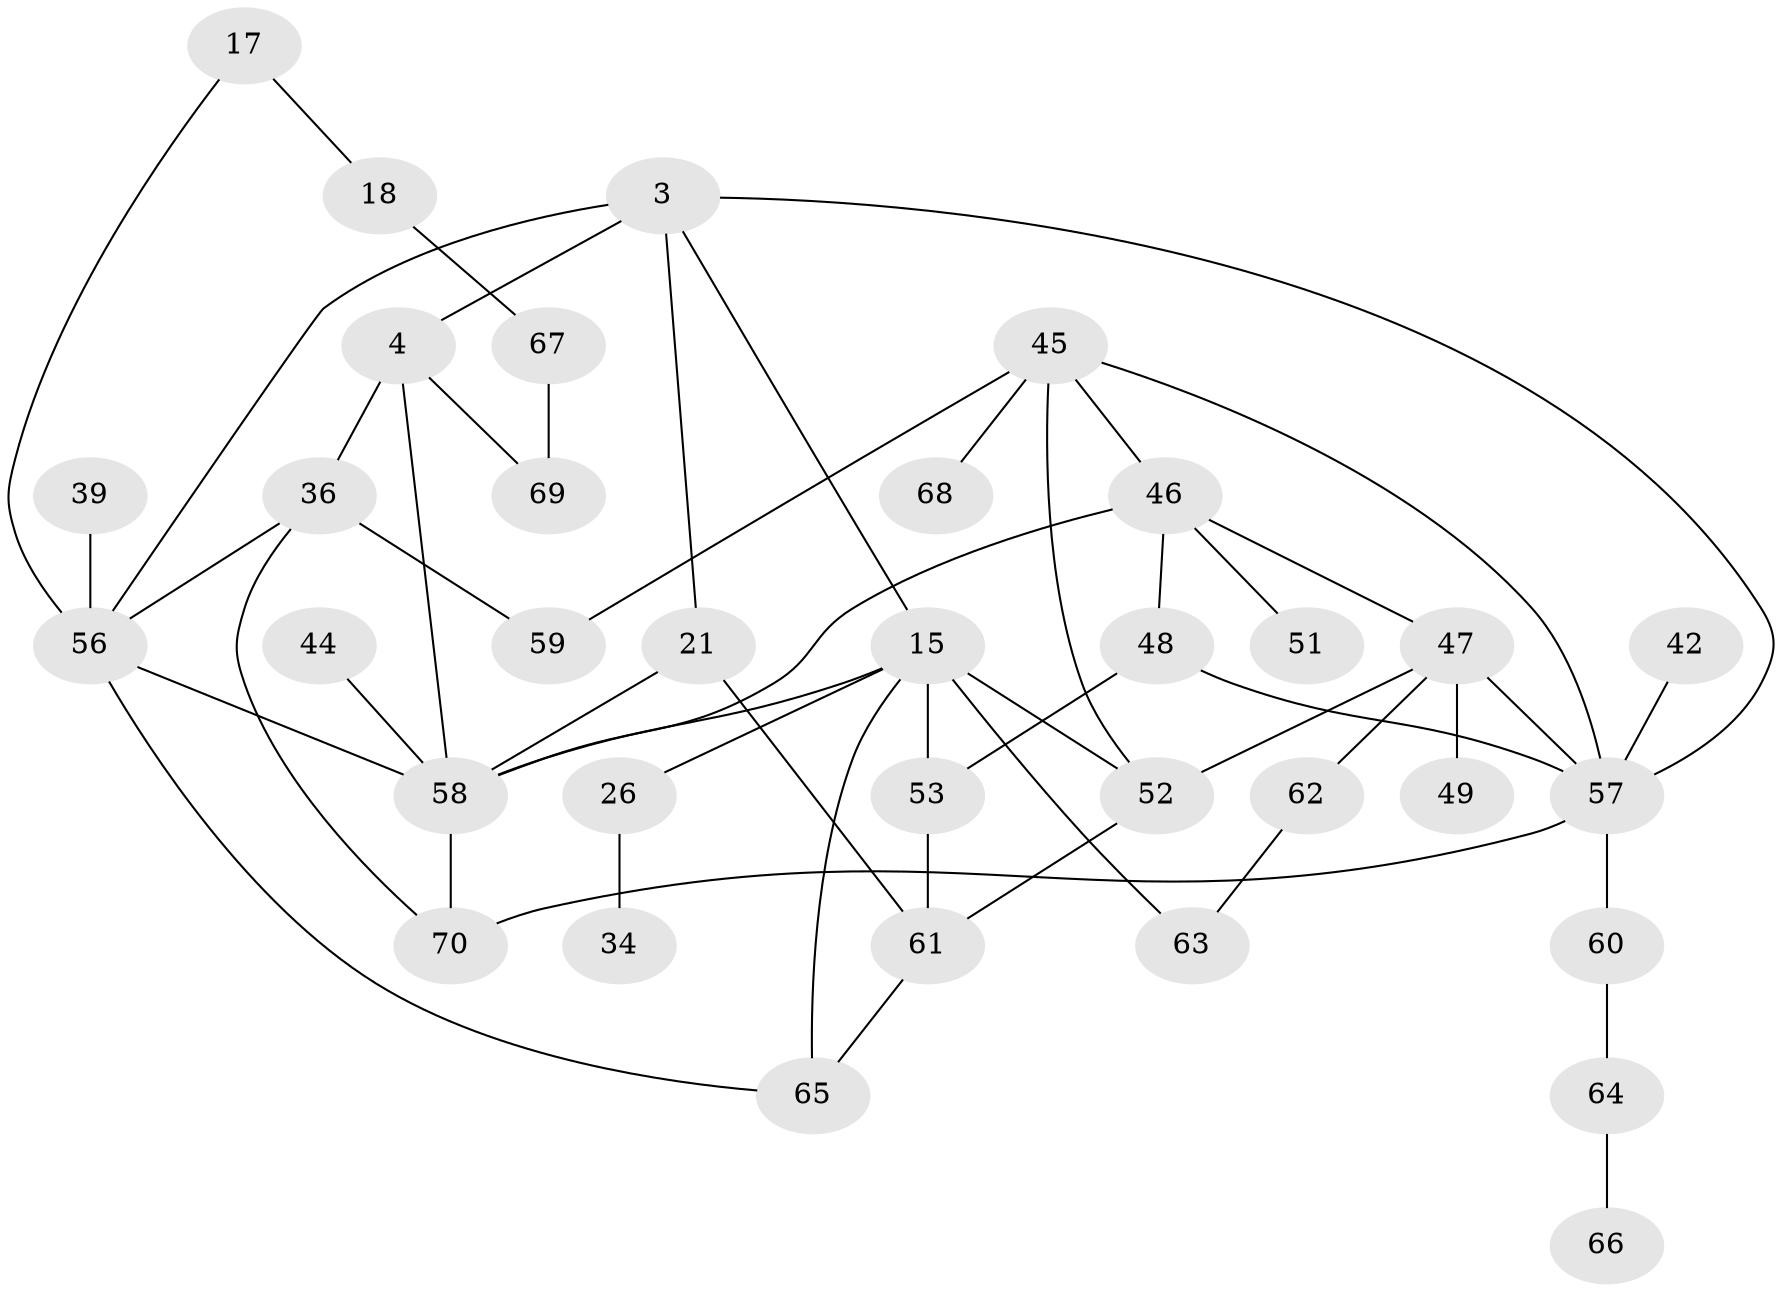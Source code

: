 // original degree distribution, {5: 0.12857142857142856, 6: 0.014285714285714285, 7: 0.02857142857142857, 4: 0.1, 2: 0.45714285714285713, 3: 0.11428571428571428, 1: 0.15714285714285714}
// Generated by graph-tools (version 1.1) at 2025/41/03/09/25 04:41:33]
// undirected, 35 vertices, 53 edges
graph export_dot {
graph [start="1"]
  node [color=gray90,style=filled];
  3;
  4;
  15 [super="+11+5"];
  17;
  18;
  21 [super="+10"];
  26;
  34;
  36 [super="+16+31"];
  39;
  42;
  44;
  45 [super="+40"];
  46 [super="+28"];
  47 [super="+41"];
  48;
  49;
  51;
  52 [super="+9"];
  53;
  56 [super="+33"];
  57 [super="+55+27+38"];
  58 [super="+54+50+37"];
  59 [super="+32"];
  60;
  61;
  62;
  63;
  64;
  65 [super="+6"];
  66;
  67;
  68;
  69;
  70 [super="+43"];
  3 -- 4;
  3 -- 21 [weight=2];
  3 -- 15 [weight=2];
  3 -- 56;
  3 -- 57;
  4 -- 69;
  4 -- 36;
  4 -- 58;
  15 -- 53;
  15 -- 58 [weight=2];
  15 -- 63;
  15 -- 65 [weight=2];
  15 -- 52;
  15 -- 26;
  17 -- 18;
  17 -- 56;
  18 -- 67;
  21 -- 61;
  21 -- 58 [weight=2];
  26 -- 34;
  36 -- 70;
  36 -- 56;
  36 -- 59;
  39 -- 56;
  42 -- 57;
  44 -- 58;
  45 -- 68;
  45 -- 52;
  45 -- 59;
  45 -- 46;
  45 -- 57;
  46 -- 48;
  46 -- 51;
  46 -- 47;
  46 -- 58;
  47 -- 62;
  47 -- 49;
  47 -- 52;
  47 -- 57;
  48 -- 53;
  48 -- 57;
  52 -- 61 [weight=2];
  53 -- 61;
  56 -- 58 [weight=3];
  56 -- 65;
  57 -- 70;
  57 -- 60;
  58 -- 70;
  60 -- 64;
  61 -- 65;
  62 -- 63;
  64 -- 66;
  67 -- 69;
}
